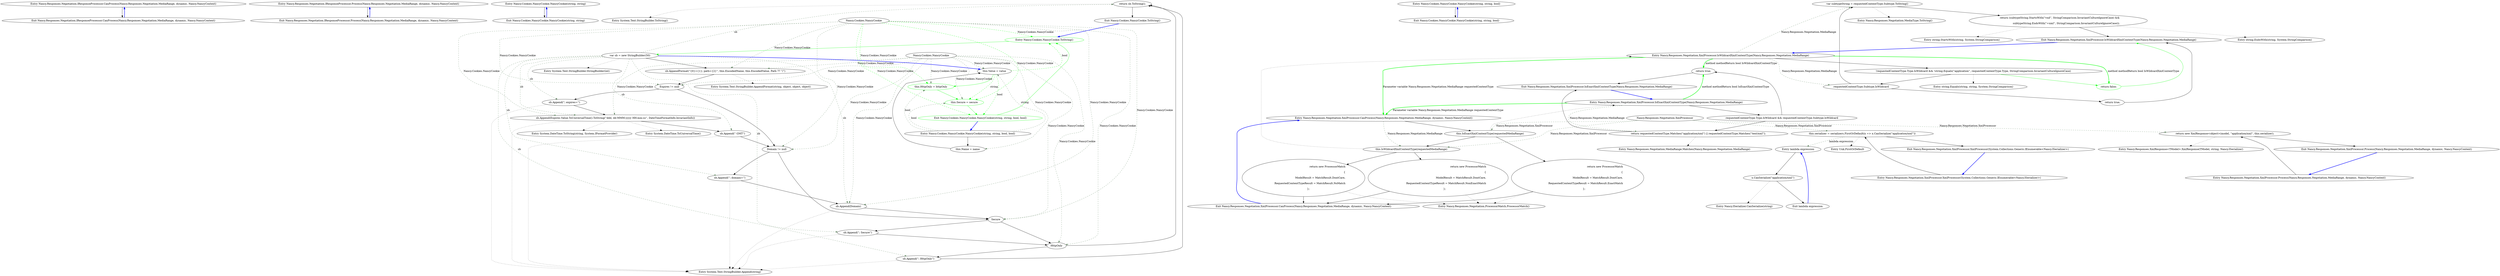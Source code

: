 digraph  {
n0 [label="Entry Nancy.Responses.Negotiation.IResponseProcessor.CanProcess(Nancy.Responses.Negotiation.MediaRange, dynamic, Nancy.NancyContext)", span="23-23", cluster="Nancy.Responses.Negotiation.IResponseProcessor.CanProcess(Nancy.Responses.Negotiation.MediaRange, dynamic, Nancy.NancyContext)"];
n1 [label="Exit Nancy.Responses.Negotiation.IResponseProcessor.CanProcess(Nancy.Responses.Negotiation.MediaRange, dynamic, Nancy.NancyContext)", span="23-23", cluster="Nancy.Responses.Negotiation.IResponseProcessor.CanProcess(Nancy.Responses.Negotiation.MediaRange, dynamic, Nancy.NancyContext)"];
n2 [label="Entry Nancy.Responses.Negotiation.IResponseProcessor.Process(Nancy.Responses.Negotiation.MediaRange, dynamic, Nancy.NancyContext)", span="32-32", cluster="Nancy.Responses.Negotiation.IResponseProcessor.Process(Nancy.Responses.Negotiation.MediaRange, dynamic, Nancy.NancyContext)"];
n3 [label="Exit Nancy.Responses.Negotiation.IResponseProcessor.Process(Nancy.Responses.Negotiation.MediaRange, dynamic, Nancy.NancyContext)", span="32-32", cluster="Nancy.Responses.Negotiation.IResponseProcessor.Process(Nancy.Responses.Negotiation.MediaRange, dynamic, Nancy.NancyContext)"];
m0_0 [label="Entry Nancy.Cookies.NancyCookie.NancyCookie(string, string)", span="10-10", cluster="Nancy.Cookies.NancyCookie.NancyCookie(string, string)", file="NancyCookie.cs"];
m0_1 [label="Exit Nancy.Cookies.NancyCookie.NancyCookie(string, string)", span="10-10", cluster="Nancy.Cookies.NancyCookie.NancyCookie(string, string)", file="NancyCookie.cs"];
m0_31 [label="Entry System.Text.StringBuilder.ToString()", span="0-0", cluster="System.Text.StringBuilder.ToString()", file="NancyCookie.cs"];
m0_6 [label="this.Value = value", span="23-23", cluster="Nancy.Cookies.NancyCookie.NancyCookie(string, string, bool, bool)", file="NancyCookie.cs"];
m0_7 [label="this.HttpOnly = httpOnly", span="24-24", cluster="Nancy.Cookies.NancyCookie.NancyCookie(string, string, bool, bool)", color=green, community=0, file="NancyCookie.cs"];
m0_8 [label="this.Secure = secure", span="25-25", cluster="Nancy.Cookies.NancyCookie.NancyCookie(string, string, bool, bool)", color=green, community=0, file="NancyCookie.cs"];
m0_9 [label="Exit Nancy.Cookies.NancyCookie.NancyCookie(string, string, bool, bool)", span="20-20", cluster="Nancy.Cookies.NancyCookie.NancyCookie(string, string, bool, bool)", color=green, community=0, file="NancyCookie.cs"];
m0_10 [label="Entry Nancy.Cookies.NancyCookie.ToString()", span="86-86", cluster="Nancy.Cookies.NancyCookie.ToString()", color=green, community=0, file="NancyCookie.cs"];
m0_11 [label="var sb = new StringBuilder(50)", span="88-88", cluster="Nancy.Cookies.NancyCookie.ToString()", file="NancyCookie.cs"];
m0_12 [label="sb.AppendFormat(''{0}={1}; path={2}'', this.EncodedName, this.EncodedValue, Path ?? ''/'')", span="89-89", cluster="Nancy.Cookies.NancyCookie.ToString()", file="NancyCookie.cs"];
m0_14 [label="sb.Append(''; expires='')", span="93-93", cluster="Nancy.Cookies.NancyCookie.ToString()", file="NancyCookie.cs"];
m0_15 [label="sb.Append(Expires.Value.ToUniversalTime().ToString(''ddd, dd-MMM-yyyy HH:mm:ss'', DateTimeFormatInfo.InvariantInfo))", span="94-94", cluster="Nancy.Cookies.NancyCookie.ToString()", file="NancyCookie.cs"];
m0_16 [label="sb.Append('' GMT'')", span="95-95", cluster="Nancy.Cookies.NancyCookie.ToString()", file="NancyCookie.cs"];
m0_18 [label="sb.Append(''; domain='')", span="100-100", cluster="Nancy.Cookies.NancyCookie.ToString()", file="NancyCookie.cs"];
m0_19 [label="sb.Append(Domain)", span="101-101", cluster="Nancy.Cookies.NancyCookie.ToString()", file="NancyCookie.cs"];
m0_21 [label="sb.Append(''; Secure'')", span="106-106", cluster="Nancy.Cookies.NancyCookie.ToString()", file="NancyCookie.cs"];
m0_23 [label="sb.Append(''; HttpOnly'')", span="111-111", cluster="Nancy.Cookies.NancyCookie.ToString()", file="NancyCookie.cs"];
m0_24 [label="return sb.ToString();", span="114-114", cluster="Nancy.Cookies.NancyCookie.ToString()", file="NancyCookie.cs"];
m0_13 [label="Expires != null", span="91-91", cluster="Nancy.Cookies.NancyCookie.ToString()", file="NancyCookie.cs"];
m0_17 [label="Domain != null", span="98-98", cluster="Nancy.Cookies.NancyCookie.ToString()", file="NancyCookie.cs"];
m0_20 [label=Secure, span="104-104", cluster="Nancy.Cookies.NancyCookie.ToString()", file="NancyCookie.cs"];
m0_22 [label=HttpOnly, span="109-109", cluster="Nancy.Cookies.NancyCookie.ToString()", file="NancyCookie.cs"];
m0_25 [label="Exit Nancy.Cookies.NancyCookie.ToString()", span="86-86", cluster="Nancy.Cookies.NancyCookie.ToString()", file="NancyCookie.cs"];
m0_28 [label="Entry System.Text.StringBuilder.Append(string)", span="0-0", cluster="System.Text.StringBuilder.Append(string)", file="NancyCookie.cs"];
m0_4 [label="Entry Nancy.Cookies.NancyCookie.NancyCookie(string, string, bool, bool)", span="20-20", cluster="Nancy.Cookies.NancyCookie.NancyCookie(string, string, bool, bool)", file="NancyCookie.cs"];
m0_5 [label="this.Name = name", span="22-22", cluster="Nancy.Cookies.NancyCookie.NancyCookie(string, string, bool, bool)", file="NancyCookie.cs"];
m0_29 [label="Entry System.DateTime.ToUniversalTime()", span="0-0", cluster="System.DateTime.ToUniversalTime()", file="NancyCookie.cs"];
m0_26 [label="Entry System.Text.StringBuilder.StringBuilder(int)", span="0-0", cluster="System.Text.StringBuilder.StringBuilder(int)", file="NancyCookie.cs"];
m0_30 [label="Entry System.DateTime.ToString(string, System.IFormatProvider)", span="0-0", cluster="System.DateTime.ToString(string, System.IFormatProvider)", file="NancyCookie.cs"];
m0_27 [label="Entry System.Text.StringBuilder.AppendFormat(string, object, object, object)", span="0-0", cluster="System.Text.StringBuilder.AppendFormat(string, object, object, object)", file="NancyCookie.cs"];
m0_2 [label="Entry Nancy.Cookies.NancyCookie.NancyCookie(string, string, bool)", span="15-15", cluster="Nancy.Cookies.NancyCookie.NancyCookie(string, string, bool)", file="NancyCookie.cs"];
m0_3 [label="Exit Nancy.Cookies.NancyCookie.NancyCookie(string, string, bool)", span="15-15", cluster="Nancy.Cookies.NancyCookie.NancyCookie(string, string, bool)", file="NancyCookie.cs"];
m0_32 [label="Nancy.Cookies.NancyCookie", span="", file="NancyCookie.cs"];
m0_34 [label="Nancy.Cookies.NancyCookie", span="", file="NancyCookie.cs"];
m1_35 [label="Entry Nancy.Responses.Negotiation.MediaType.ToString()", span="44-44", cluster="Nancy.Responses.Negotiation.MediaType.ToString()", file="NancyCookieFixture.cs"];
m1_17 [label="Entry Nancy.Responses.Negotiation.XmlProcessor.IsWildcardXmlContentType(Nancy.Responses.Negotiation.MediaRange)", span="86-86", cluster="Nancy.Responses.Negotiation.XmlProcessor.IsWildcardXmlContentType(Nancy.Responses.Negotiation.MediaRange)", file="NancyCookieFixture.cs"];
m1_27 [label="!requestedContentType.Type.IsWildcard && !string.Equals(''application'', requestedContentType.Type, StringComparison.InvariantCultureIgnoreCase)", span="88-88", cluster="Nancy.Responses.Negotiation.XmlProcessor.IsWildcardXmlContentType(Nancy.Responses.Negotiation.MediaRange)", file="NancyCookieFixture.cs"];
m1_29 [label="requestedContentType.Subtype.IsWildcard", span="93-93", cluster="Nancy.Responses.Negotiation.XmlProcessor.IsWildcardXmlContentType(Nancy.Responses.Negotiation.MediaRange)", file="NancyCookieFixture.cs"];
m1_31 [label="var subtypeString = requestedContentType.Subtype.ToString()", span="98-98", cluster="Nancy.Responses.Negotiation.XmlProcessor.IsWildcardXmlContentType(Nancy.Responses.Negotiation.MediaRange)", file="NancyCookieFixture.cs"];
m1_28 [label="return false;", span="90-90", cluster="Nancy.Responses.Negotiation.XmlProcessor.IsWildcardXmlContentType(Nancy.Responses.Negotiation.MediaRange)", color=green, community=0, file="NancyCookieFixture.cs"];
m1_30 [label="return true;", span="95-95", cluster="Nancy.Responses.Negotiation.XmlProcessor.IsWildcardXmlContentType(Nancy.Responses.Negotiation.MediaRange)", file="NancyCookieFixture.cs"];
m1_32 [label="return (subtypeString.StartsWith(''vnd'', StringComparison.InvariantCultureIgnoreCase) &&\r\n                    subtypeString.EndsWith(''+xml'', StringComparison.InvariantCultureIgnoreCase));", span="100-101", cluster="Nancy.Responses.Negotiation.XmlProcessor.IsWildcardXmlContentType(Nancy.Responses.Negotiation.MediaRange)", file="NancyCookieFixture.cs"];
m1_33 [label="Exit Nancy.Responses.Negotiation.XmlProcessor.IsWildcardXmlContentType(Nancy.Responses.Negotiation.MediaRange)", span="86-86", cluster="Nancy.Responses.Negotiation.XmlProcessor.IsWildcardXmlContentType(Nancy.Responses.Negotiation.MediaRange)", file="NancyCookieFixture.cs"];
m1_0 [label="Entry Nancy.Responses.Negotiation.XmlProcessor.XmlProcessor(System.Collections.Generic.IEnumerable<Nancy.ISerializer>)", span="10-10", cluster="Nancy.Responses.Negotiation.XmlProcessor.XmlProcessor(System.Collections.Generic.IEnumerable<Nancy.ISerializer>)", file="NancyCookieFixture.cs"];
m1_1 [label="this.serializer = serializers.FirstOrDefault(x => x.CanSerialize(''application/xml''))", span="12-12", cluster="Nancy.Responses.Negotiation.XmlProcessor.XmlProcessor(System.Collections.Generic.IEnumerable<Nancy.ISerializer>)", file="NancyCookieFixture.cs"];
m1_2 [label="Exit Nancy.Responses.Negotiation.XmlProcessor.XmlProcessor(System.Collections.Generic.IEnumerable<Nancy.ISerializer>)", span="10-10", cluster="Nancy.Responses.Negotiation.XmlProcessor.XmlProcessor(System.Collections.Generic.IEnumerable<Nancy.ISerializer>)", file="NancyCookieFixture.cs"];
m1_8 [label="Entry Nancy.Responses.Negotiation.XmlProcessor.CanProcess(Nancy.Responses.Negotiation.MediaRange, dynamic, Nancy.NancyContext)", span="37-37", cluster="Nancy.Responses.Negotiation.XmlProcessor.CanProcess(Nancy.Responses.Negotiation.MediaRange, dynamic, Nancy.NancyContext)", file="NancyCookieFixture.cs"];
m1_9 [label="this.IsExactXmlContentType(requestedMediaRange)", span="39-39", cluster="Nancy.Responses.Negotiation.XmlProcessor.CanProcess(Nancy.Responses.Negotiation.MediaRange, dynamic, Nancy.NancyContext)", file="NancyCookieFixture.cs"];
m1_11 [label="this.IsWildcardXmlContentType(requestedMediaRange)", span="48-48", cluster="Nancy.Responses.Negotiation.XmlProcessor.CanProcess(Nancy.Responses.Negotiation.MediaRange, dynamic, Nancy.NancyContext)", file="NancyCookieFixture.cs"];
m1_10 [label="return new ProcessorMatch\r\n                {\r\n                    ModelResult = MatchResult.DontCare,\r\n                    RequestedContentTypeResult = MatchResult.ExactMatch\r\n                };", span="41-45", cluster="Nancy.Responses.Negotiation.XmlProcessor.CanProcess(Nancy.Responses.Negotiation.MediaRange, dynamic, Nancy.NancyContext)", file="NancyCookieFixture.cs"];
m1_12 [label="return new ProcessorMatch\r\n                {\r\n                    ModelResult = MatchResult.DontCare,\r\n                    RequestedContentTypeResult = MatchResult.NonExactMatch\r\n                };", span="50-54", cluster="Nancy.Responses.Negotiation.XmlProcessor.CanProcess(Nancy.Responses.Negotiation.MediaRange, dynamic, Nancy.NancyContext)", file="NancyCookieFixture.cs"];
m1_13 [label="return new ProcessorMatch\r\n            {\r\n                ModelResult = MatchResult.DontCare,\r\n                RequestedContentTypeResult = MatchResult.NoMatch\r\n            };", span="57-61", cluster="Nancy.Responses.Negotiation.XmlProcessor.CanProcess(Nancy.Responses.Negotiation.MediaRange, dynamic, Nancy.NancyContext)", file="NancyCookieFixture.cs"];
m1_14 [label="Exit Nancy.Responses.Negotiation.XmlProcessor.CanProcess(Nancy.Responses.Negotiation.MediaRange, dynamic, Nancy.NancyContext)", span="37-37", cluster="Nancy.Responses.Negotiation.XmlProcessor.CanProcess(Nancy.Responses.Negotiation.MediaRange, dynamic, Nancy.NancyContext)", file="NancyCookieFixture.cs"];
m1_7 [label="Entry Nancy.ISerializer.CanSerialize(string)", span="12-12", cluster="Nancy.ISerializer.CanSerialize(string)", file="NancyCookieFixture.cs"];
m1_37 [label="Entry string.EndsWith(string, System.StringComparison)", span="0-0", cluster="string.EndsWith(string, System.StringComparison)", file="NancyCookieFixture.cs"];
m1_18 [label="Entry Nancy.Responses.Negotiation.XmlProcessor.Process(Nancy.Responses.Negotiation.MediaRange, dynamic, Nancy.NancyContext)", span="71-71", cluster="Nancy.Responses.Negotiation.XmlProcessor.Process(Nancy.Responses.Negotiation.MediaRange, dynamic, Nancy.NancyContext)", file="NancyCookieFixture.cs"];
m1_19 [label="return new XmlResponse<object>(model, ''application/xml'', this.serializer);", span="73-73", cluster="Nancy.Responses.Negotiation.XmlProcessor.Process(Nancy.Responses.Negotiation.MediaRange, dynamic, Nancy.NancyContext)", file="NancyCookieFixture.cs"];
m1_20 [label="Exit Nancy.Responses.Negotiation.XmlProcessor.Process(Nancy.Responses.Negotiation.MediaRange, dynamic, Nancy.NancyContext)", span="71-71", cluster="Nancy.Responses.Negotiation.XmlProcessor.Process(Nancy.Responses.Negotiation.MediaRange, dynamic, Nancy.NancyContext)", file="NancyCookieFixture.cs"];
m1_21 [label="Entry Nancy.Responses.XmlResponse<TModel>.XmlResponse(TModel, string, Nancy.ISerializer)", span="7-7", cluster="Nancy.Responses.XmlResponse<TModel>.XmlResponse(TModel, string, Nancy.ISerializer)", file="NancyCookieFixture.cs"];
m1_26 [label="Entry Nancy.Responses.Negotiation.MediaRange.Matches(Nancy.Responses.Negotiation.MediaRange)", span="24-24", cluster="Nancy.Responses.Negotiation.MediaRange.Matches(Nancy.Responses.Negotiation.MediaRange)", file="NancyCookieFixture.cs"];
m1_34 [label="Entry string.Equals(string, string, System.StringComparison)", span="0-0", cluster="string.Equals(string, string, System.StringComparison)", file="NancyCookieFixture.cs"];
m1_4 [label="Entry lambda expression", span="12-12", cluster="lambda expression", file="NancyCookieFixture.cs"];
m1_5 [label="x.CanSerialize(''application/xml'')", span="12-12", cluster="lambda expression", file="NancyCookieFixture.cs"];
m1_6 [label="Exit lambda expression", span="12-12", cluster="lambda expression", file="NancyCookieFixture.cs"];
m1_16 [label="Entry Nancy.Responses.Negotiation.ProcessorMatch.ProcessorMatch()", span="5-5", cluster="Nancy.Responses.Negotiation.ProcessorMatch.ProcessorMatch()", file="NancyCookieFixture.cs"];
m1_3 [label="Entry Unk.FirstOrDefault", span="", cluster="Unk.FirstOrDefault", file="NancyCookieFixture.cs"];
m1_15 [label="Entry Nancy.Responses.Negotiation.XmlProcessor.IsExactXmlContentType(Nancy.Responses.Negotiation.MediaRange)", span="76-76", cluster="Nancy.Responses.Negotiation.XmlProcessor.IsExactXmlContentType(Nancy.Responses.Negotiation.MediaRange)", file="NancyCookieFixture.cs"];
m1_22 [label="requestedContentType.Type.IsWildcard && requestedContentType.Subtype.IsWildcard", span="78-78", cluster="Nancy.Responses.Negotiation.XmlProcessor.IsExactXmlContentType(Nancy.Responses.Negotiation.MediaRange)", file="NancyCookieFixture.cs"];
m1_24 [label="return requestedContentType.Matches(''application/xml'') || requestedContentType.Matches(''text/xml'');", span="83-83", cluster="Nancy.Responses.Negotiation.XmlProcessor.IsExactXmlContentType(Nancy.Responses.Negotiation.MediaRange)", file="NancyCookieFixture.cs"];
m1_23 [label="return true;", span="80-80", cluster="Nancy.Responses.Negotiation.XmlProcessor.IsExactXmlContentType(Nancy.Responses.Negotiation.MediaRange)", file="NancyCookieFixture.cs"];
m1_25 [label="Exit Nancy.Responses.Negotiation.XmlProcessor.IsExactXmlContentType(Nancy.Responses.Negotiation.MediaRange)", span="76-76", cluster="Nancy.Responses.Negotiation.XmlProcessor.IsExactXmlContentType(Nancy.Responses.Negotiation.MediaRange)", file="NancyCookieFixture.cs"];
m1_36 [label="Entry string.StartsWith(string, System.StringComparison)", span="0-0", cluster="string.StartsWith(string, System.StringComparison)", file="NancyCookieFixture.cs"];
m1_38 [label="Nancy.Responses.Negotiation.XmlProcessor", span="", file="NancyCookieFixture.cs"];
n0 -> n1  [key=0, style=solid];
n1 -> n0  [key=0, style=bold, color=blue];
n2 -> n3  [key=0, style=solid];
n3 -> n2  [key=0, style=bold, color=blue];
m0_0 -> m0_1  [key=0, style=solid];
m0_1 -> m0_0  [key=0, style=bold, color=blue];
m0_6 -> m0_7  [key=0, style=solid, color=green];
m0_6 -> m0_8  [key=1, style=dashed, color=green, label=string];
m0_6 -> m0_9  [key=1, style=dashed, color=green, label=bool];
m0_6 -> m0_10  [key=1, style=dashed, color=green, label=bool];
m0_7 -> m0_8  [key=0, style=solid, color=green];
m0_8 -> m0_9  [key=0, style=solid, color=green];
m0_9 -> m0_10  [key=0, style=solid, color=green];
m0_9 -> m0_4  [key=0, style=bold, color=blue];
m0_10 -> m0_11  [key=0, style=solid, color=green];
m0_11 -> m0_6  [key=0, style=bold, color=blue];
m0_11 -> m0_12  [key=0, style=solid];
m0_11 -> m0_26  [key=2, style=dotted];
m0_11 -> m0_14  [key=1, style=dashed, color=darkseagreen4, label=sb];
m0_11 -> m0_15  [key=1, style=dashed, color=darkseagreen4, label=sb];
m0_11 -> m0_16  [key=1, style=dashed, color=darkseagreen4, label=sb];
m0_11 -> m0_18  [key=1, style=dashed, color=darkseagreen4, label=sb];
m0_11 -> m0_19  [key=1, style=dashed, color=darkseagreen4, label=sb];
m0_11 -> m0_21  [key=1, style=dashed, color=darkseagreen4, label=sb];
m0_11 -> m0_23  [key=1, style=dashed, color=darkseagreen4, label=sb];
m0_11 -> m0_24  [key=1, style=dashed, color=darkseagreen4, label=sb];
m0_12 -> m0_13  [key=0, style=solid];
m0_12 -> m0_27  [key=2, style=dotted];
m0_14 -> m0_15  [key=0, style=solid];
m0_14 -> m0_28  [key=2, style=dotted];
m0_15 -> m0_16  [key=0, style=solid];
m0_15 -> m0_29  [key=2, style=dotted];
m0_15 -> m0_30  [key=2, style=dotted];
m0_15 -> m0_28  [key=2, style=dotted];
m0_16 -> m0_17  [key=0, style=solid];
m0_16 -> m0_28  [key=2, style=dotted];
m0_18 -> m0_19  [key=0, style=solid];
m0_18 -> m0_28  [key=2, style=dotted];
m0_19 -> m0_20  [key=0, style=solid];
m0_19 -> m0_28  [key=2, style=dotted];
m0_21 -> m0_22  [key=0, style=solid];
m0_21 -> m0_28  [key=2, style=dotted];
m0_23 -> m0_24  [key=0, style=solid];
m0_23 -> m0_28  [key=2, style=dotted];
m0_24 -> m0_25  [key=0, style=solid];
m0_24 -> m0_31  [key=2, style=dotted];
m0_13 -> m0_14  [key=0, style=solid];
m0_13 -> m0_17  [key=0, style=solid];
m0_17 -> m0_18  [key=0, style=solid];
m0_17 -> m0_20  [key=0, style=solid];
m0_20 -> m0_21  [key=0, style=solid];
m0_20 -> m0_22  [key=0, style=solid];
m0_22 -> m0_23  [key=0, style=solid];
m0_22 -> m0_24  [key=0, style=solid];
m0_25 -> m0_10  [key=0, style=bold, color=blue];
m0_4 -> m0_5  [key=0, style=solid];
m0_4 -> m0_6  [key=1, style=dashed, color=darkseagreen4, label=string];
m0_4 -> m0_7  [key=1, style=dashed, color=darkseagreen4, label=bool];
m0_4 -> m0_8  [key=1, style=dashed, color=darkseagreen4, label=bool];
m0_5 -> m0_6  [key=0, style=solid];
m0_2 -> m0_3  [key=0, style=solid];
m0_3 -> m0_2  [key=0, style=bold, color=blue];
m0_32 -> m0_5  [key=1, style=dashed, color=darkseagreen4, label="Nancy.Cookies.NancyCookie"];
m0_32 -> m0_6  [key=1, style=dashed, color=darkseagreen4, label="Nancy.Cookies.NancyCookie"];
m0_32 -> m0_7  [key=1, style=dashed, color=darkseagreen4, label="Nancy.Cookies.NancyCookie"];
m0_32 -> m0_8  [key=1, style=dashed, color=darkseagreen4, label="Nancy.Cookies.NancyCookie"];
m0_32 -> m0_12  [key=1, style=dashed, color=darkseagreen4, label="Nancy.Cookies.NancyCookie"];
m0_32 -> m0_13  [key=1, style=dashed, color=darkseagreen4, label="Nancy.Cookies.NancyCookie"];
m0_32 -> m0_15  [key=1, style=dashed, color=darkseagreen4, label="Nancy.Cookies.NancyCookie"];
m0_32 -> m0_17  [key=1, style=dashed, color=darkseagreen4, label="Nancy.Cookies.NancyCookie"];
m0_32 -> m0_19  [key=1, style=dashed, color=darkseagreen4, label="Nancy.Cookies.NancyCookie"];
m0_32 -> m0_20  [key=1, style=dashed, color=darkseagreen4, label="Nancy.Cookies.NancyCookie"];
m0_32 -> m0_22  [key=1, style=dashed, color=darkseagreen4, label="Nancy.Cookies.NancyCookie"];
m0_34 -> m0_7  [key=1, style=dashed, color=green, label="Nancy.Cookies.NancyCookie"];
m0_34 -> m0_8  [key=1, style=dashed, color=green, label="Nancy.Cookies.NancyCookie"];
m0_34 -> m0_9  [key=1, style=dashed, color=green, label="Nancy.Cookies.NancyCookie"];
m0_34 -> m0_10  [key=1, style=dashed, color=green, label="Nancy.Cookies.NancyCookie"];
m0_34 -> m0_12  [key=1, style=dashed, color=darkseagreen4, label="Nancy.Cookies.NancyCookie"];
m0_34 -> m0_13  [key=1, style=dashed, color=darkseagreen4, label="Nancy.Cookies.NancyCookie"];
m0_34 -> m0_15  [key=1, style=dashed, color=darkseagreen4, label="Nancy.Cookies.NancyCookie"];
m0_34 -> m0_17  [key=1, style=dashed, color=darkseagreen4, label="Nancy.Cookies.NancyCookie"];
m0_34 -> m0_19  [key=1, style=dashed, color=darkseagreen4, label="Nancy.Cookies.NancyCookie"];
m0_34 -> m0_20  [key=1, style=dashed, color=darkseagreen4, label="Nancy.Cookies.NancyCookie"];
m0_34 -> m0_22  [key=1, style=dashed, color=darkseagreen4, label="Nancy.Cookies.NancyCookie"];
m1_17 -> m1_27  [key=0, style=solid];
m1_17 -> m1_29  [key=1, style=dashed, color=darkseagreen4, label="Nancy.Responses.Negotiation.MediaRange"];
m1_17 -> m1_31  [key=1, style=dashed, color=darkseagreen4, label="Nancy.Responses.Negotiation.MediaRange"];
m1_17 -> m1_28  [key=3, color=green, style=bold, label="method methodReturn bool IsWildcardXmlContentType"];
m1_17 -> m1_8  [key=3, color=green, style=bold, label="Parameter variable Nancy.Responses.Negotiation.MediaRange requestedContentType"];
m1_17 -> m1_23  [key=3, color=green, style=bold, label="method methodReturn bool IsWildcardXmlContentType"];
m1_27 -> m1_28  [key=0, style=solid, color=green];
m1_27 -> m1_29  [key=0, style=solid];
m1_27 -> m1_34  [key=2, style=dotted];
m1_29 -> m1_30  [key=0, style=solid];
m1_29 -> m1_31  [key=0, style=solid];
m1_31 -> m1_32  [key=0, style=solid];
m1_31 -> m1_35  [key=2, style=dotted];
m1_28 -> m1_33  [key=0, style=solid, color=green];
m1_30 -> m1_33  [key=0, style=solid];
m1_32 -> m1_33  [key=0, style=solid];
m1_32 -> m1_36  [key=2, style=dotted];
m1_32 -> m1_37  [key=2, style=dotted];
m1_33 -> m1_17  [key=0, style=bold, color=blue];
m1_0 -> m1_1  [key=0, style=solid];
m1_1 -> m1_2  [key=0, style=solid];
m1_1 -> m1_3  [key=2, style=dotted];
m1_1 -> m1_4  [key=1, style=dashed, color=darkseagreen4, label="lambda expression"];
m1_2 -> m1_0  [key=0, style=bold, color=blue];
m1_8 -> m1_9  [key=0, style=solid];
m1_8 -> m1_11  [key=1, style=dashed, color=darkseagreen4, label="Nancy.Responses.Negotiation.MediaRange"];
m1_9 -> m1_10  [key=0, style=solid];
m1_9 -> m1_11  [key=0, style=solid];
m1_9 -> m1_15  [key=2, style=dotted];
m1_11 -> m1_12  [key=0, style=solid];
m1_11 -> m1_13  [key=0, style=solid];
m1_11 -> m1_17  [key=2, style=dotted];
m1_10 -> m1_14  [key=0, style=solid];
m1_10 -> m1_16  [key=2, style=dotted];
m1_12 -> m1_14  [key=0, style=solid];
m1_12 -> m1_16  [key=2, style=dotted];
m1_13 -> m1_14  [key=0, style=solid];
m1_13 -> m1_16  [key=2, style=dotted];
m1_14 -> m1_8  [key=0, style=bold, color=blue];
m1_18 -> m1_19  [key=0, style=solid];
m1_19 -> m1_20  [key=0, style=solid];
m1_19 -> m1_21  [key=2, style=dotted];
m1_20 -> m1_18  [key=0, style=bold, color=blue];
m1_4 -> m1_5  [key=0, style=solid];
m1_5 -> m1_6  [key=0, style=solid];
m1_5 -> m1_7  [key=2, style=dotted];
m1_6 -> m1_4  [key=0, style=bold, color=blue];
m1_15 -> m1_22  [key=0, style=solid];
m1_15 -> m1_24  [key=1, style=dashed, color=darkseagreen4, label="Nancy.Responses.Negotiation.MediaRange"];
m1_15 -> m1_8  [key=3, color=green, style=bold, label="Parameter variable Nancy.Responses.Negotiation.MediaRange requestedContentType"];
m1_15 -> m1_23  [key=3, color=green, style=bold, label="method methodReturn bool IsExactXmlContentType"];
m1_22 -> m1_23  [key=0, style=solid];
m1_22 -> m1_24  [key=0, style=solid];
m1_24 -> m1_25  [key=0, style=solid];
m1_24 -> m1_26  [key=2, style=dotted];
m1_23 -> m1_25  [key=0, style=solid];
m1_25 -> m1_15  [key=0, style=bold, color=blue];
m1_38 -> m1_1  [key=1, style=dashed, color=darkseagreen4, label="Nancy.Responses.Negotiation.XmlProcessor"];
m1_38 -> m1_9  [key=1, style=dashed, color=darkseagreen4, label="Nancy.Responses.Negotiation.XmlProcessor"];
m1_38 -> m1_11  [key=1, style=dashed, color=darkseagreen4, label="Nancy.Responses.Negotiation.XmlProcessor"];
m1_38 -> m1_19  [key=1, style=dashed, color=darkseagreen4, label="Nancy.Responses.Negotiation.XmlProcessor"];
}
